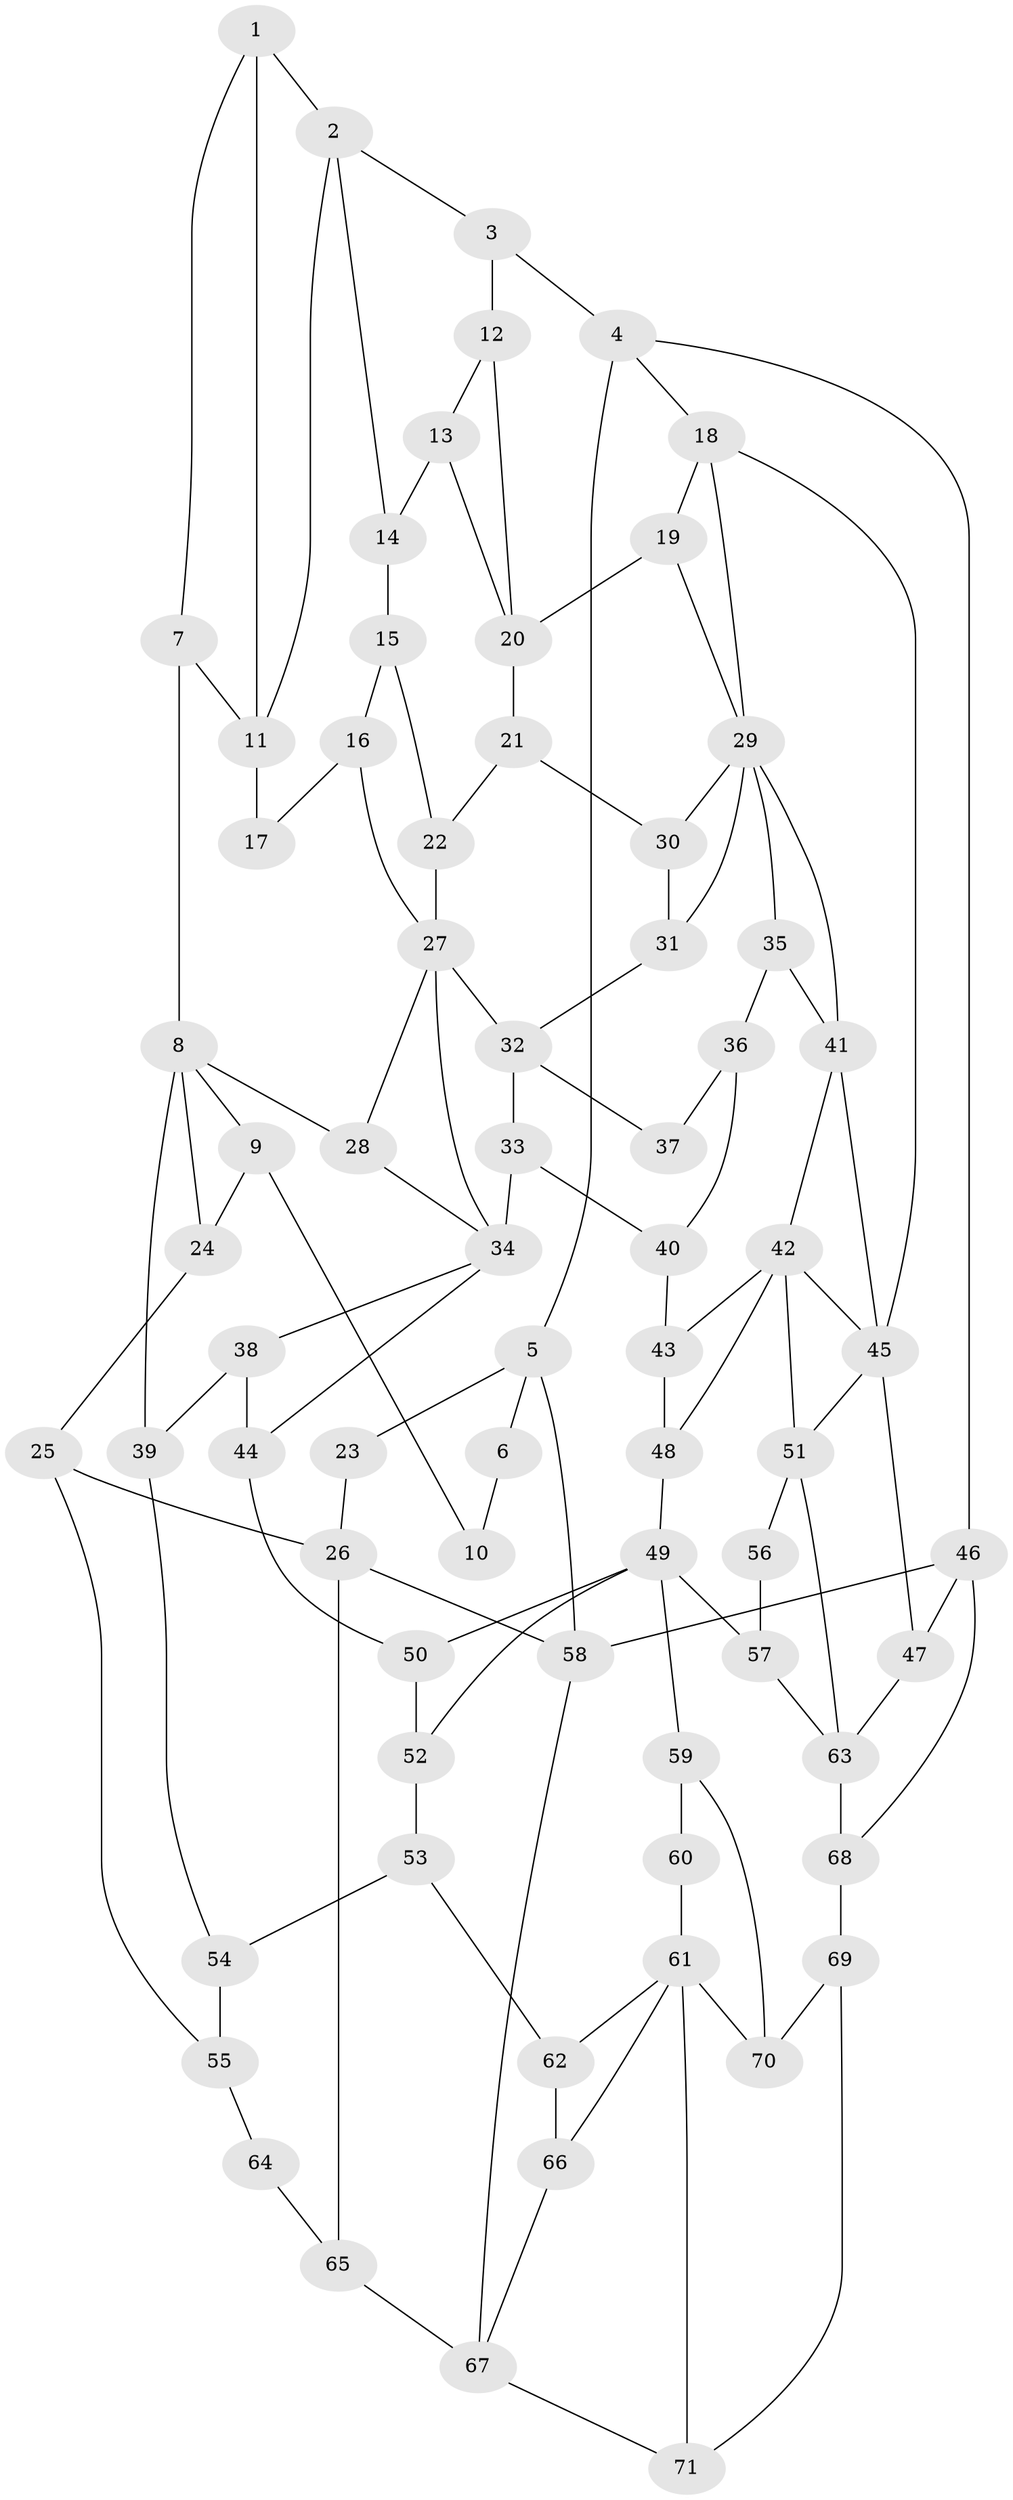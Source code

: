 // original degree distribution, {3: 0.02112676056338028, 5: 0.5845070422535211, 4: 0.19718309859154928, 6: 0.19718309859154928}
// Generated by graph-tools (version 1.1) at 2025/38/03/09/25 02:38:52]
// undirected, 71 vertices, 118 edges
graph export_dot {
graph [start="1"]
  node [color=gray90,style=filled];
  1;
  2;
  3;
  4;
  5;
  6;
  7;
  8;
  9;
  10;
  11;
  12;
  13;
  14;
  15;
  16;
  17;
  18;
  19;
  20;
  21;
  22;
  23;
  24;
  25;
  26;
  27;
  28;
  29;
  30;
  31;
  32;
  33;
  34;
  35;
  36;
  37;
  38;
  39;
  40;
  41;
  42;
  43;
  44;
  45;
  46;
  47;
  48;
  49;
  50;
  51;
  52;
  53;
  54;
  55;
  56;
  57;
  58;
  59;
  60;
  61;
  62;
  63;
  64;
  65;
  66;
  67;
  68;
  69;
  70;
  71;
  1 -- 2 [weight=1.0];
  1 -- 7 [weight=1.0];
  1 -- 11 [weight=1.0];
  2 -- 3 [weight=1.0];
  2 -- 11 [weight=2.0];
  2 -- 14 [weight=1.0];
  3 -- 4 [weight=1.0];
  3 -- 12 [weight=1.0];
  4 -- 5 [weight=1.0];
  4 -- 18 [weight=1.0];
  4 -- 46 [weight=1.0];
  5 -- 6 [weight=1.0];
  5 -- 23 [weight=1.0];
  5 -- 58 [weight=1.0];
  6 -- 10 [weight=1.0];
  7 -- 8 [weight=2.0];
  7 -- 11 [weight=1.0];
  8 -- 9 [weight=1.0];
  8 -- 24 [weight=1.0];
  8 -- 28 [weight=1.0];
  8 -- 39 [weight=1.0];
  9 -- 10 [weight=1.0];
  9 -- 24 [weight=1.0];
  11 -- 17 [weight=2.0];
  12 -- 13 [weight=1.0];
  12 -- 20 [weight=1.0];
  13 -- 14 [weight=1.0];
  13 -- 20 [weight=1.0];
  14 -- 15 [weight=1.0];
  15 -- 16 [weight=1.0];
  15 -- 22 [weight=1.0];
  16 -- 17 [weight=1.0];
  16 -- 27 [weight=1.0];
  18 -- 19 [weight=1.0];
  18 -- 29 [weight=1.0];
  18 -- 45 [weight=1.0];
  19 -- 20 [weight=1.0];
  19 -- 29 [weight=1.0];
  20 -- 21 [weight=1.0];
  21 -- 22 [weight=1.0];
  21 -- 30 [weight=1.0];
  22 -- 27 [weight=1.0];
  23 -- 26 [weight=1.0];
  24 -- 25 [weight=1.0];
  25 -- 26 [weight=1.0];
  25 -- 55 [weight=1.0];
  26 -- 58 [weight=1.0];
  26 -- 65 [weight=2.0];
  27 -- 28 [weight=1.0];
  27 -- 32 [weight=1.0];
  27 -- 34 [weight=1.0];
  28 -- 34 [weight=1.0];
  29 -- 30 [weight=1.0];
  29 -- 31 [weight=1.0];
  29 -- 35 [weight=1.0];
  29 -- 41 [weight=1.0];
  30 -- 31 [weight=2.0];
  31 -- 32 [weight=2.0];
  32 -- 33 [weight=1.0];
  32 -- 37 [weight=2.0];
  33 -- 34 [weight=2.0];
  33 -- 40 [weight=1.0];
  34 -- 38 [weight=1.0];
  34 -- 44 [weight=1.0];
  35 -- 36 [weight=1.0];
  35 -- 41 [weight=1.0];
  36 -- 37 [weight=1.0];
  36 -- 40 [weight=1.0];
  38 -- 39 [weight=1.0];
  38 -- 44 [weight=1.0];
  39 -- 54 [weight=1.0];
  40 -- 43 [weight=1.0];
  41 -- 42 [weight=1.0];
  41 -- 45 [weight=1.0];
  42 -- 43 [weight=1.0];
  42 -- 45 [weight=1.0];
  42 -- 48 [weight=1.0];
  42 -- 51 [weight=2.0];
  43 -- 48 [weight=1.0];
  44 -- 50 [weight=1.0];
  45 -- 47 [weight=2.0];
  45 -- 51 [weight=1.0];
  46 -- 47 [weight=1.0];
  46 -- 58 [weight=1.0];
  46 -- 68 [weight=1.0];
  47 -- 63 [weight=2.0];
  48 -- 49 [weight=1.0];
  49 -- 50 [weight=1.0];
  49 -- 52 [weight=1.0];
  49 -- 57 [weight=1.0];
  49 -- 59 [weight=2.0];
  50 -- 52 [weight=1.0];
  51 -- 56 [weight=2.0];
  51 -- 63 [weight=1.0];
  52 -- 53 [weight=1.0];
  53 -- 54 [weight=1.0];
  53 -- 62 [weight=1.0];
  54 -- 55 [weight=1.0];
  55 -- 64 [weight=1.0];
  56 -- 57 [weight=1.0];
  57 -- 63 [weight=1.0];
  58 -- 67 [weight=1.0];
  59 -- 60 [weight=2.0];
  59 -- 70 [weight=2.0];
  60 -- 61 [weight=1.0];
  61 -- 62 [weight=1.0];
  61 -- 66 [weight=1.0];
  61 -- 70 [weight=1.0];
  61 -- 71 [weight=1.0];
  62 -- 66 [weight=1.0];
  63 -- 68 [weight=2.0];
  64 -- 65 [weight=2.0];
  65 -- 67 [weight=2.0];
  66 -- 67 [weight=1.0];
  67 -- 71 [weight=1.0];
  68 -- 69 [weight=2.0];
  69 -- 70 [weight=2.0];
  69 -- 71 [weight=1.0];
}
